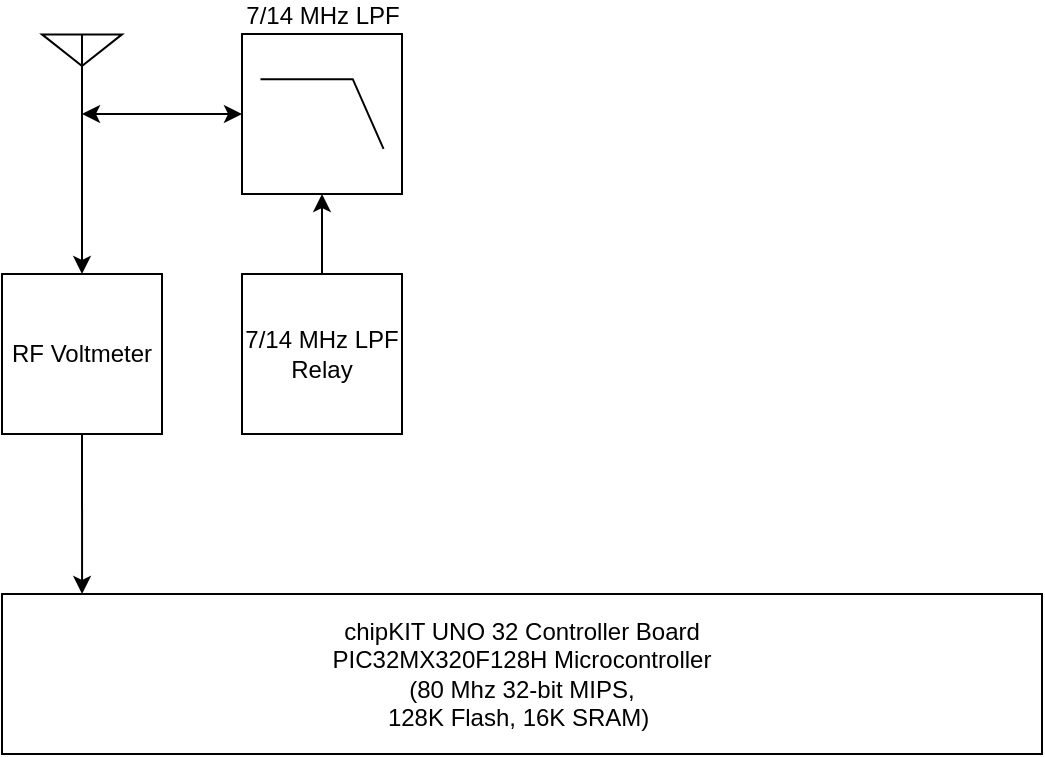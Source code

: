 <mxfile version="14.6.3" type="github">
  <diagram id="lwmpdMCQCdkWiJBuIXJP" name="Page-1">
    <mxGraphModel dx="744" dy="422" grid="1" gridSize="10" guides="1" tooltips="1" connect="1" arrows="1" fold="1" page="1" pageScale="1" pageWidth="1100" pageHeight="850" math="0" shadow="0">
      <root>
        <mxCell id="0" />
        <mxCell id="1" parent="0" />
        <mxCell id="XAT848HMKwNp6zP7uulu-6" style="edgeStyle=orthogonalEdgeStyle;rounded=0;orthogonalLoop=1;jettySize=auto;html=1;exitX=0.5;exitY=1;exitDx=0;exitDy=0;exitPerimeter=0;entryX=0;entryY=0.5;entryDx=0;entryDy=0;entryPerimeter=0;startArrow=classic;startFill=1;" parent="1" source="XAT848HMKwNp6zP7uulu-4" target="XAT848HMKwNp6zP7uulu-5" edge="1">
          <mxGeometry relative="1" as="geometry">
            <Array as="points">
              <mxPoint x="120" y="200" />
              <mxPoint x="120" y="200" />
            </Array>
          </mxGeometry>
        </mxCell>
        <mxCell id="XAT848HMKwNp6zP7uulu-10" style="edgeStyle=orthogonalEdgeStyle;rounded=0;orthogonalLoop=1;jettySize=auto;html=1;exitX=0.5;exitY=1;exitDx=0;exitDy=0;exitPerimeter=0;entryX=0.5;entryY=0;entryDx=0;entryDy=0;startArrow=none;startFill=0;" parent="1" source="XAT848HMKwNp6zP7uulu-4" target="XAT848HMKwNp6zP7uulu-9" edge="1">
          <mxGeometry relative="1" as="geometry" />
        </mxCell>
        <mxCell id="XAT848HMKwNp6zP7uulu-4" value="" style="verticalLabelPosition=bottom;shadow=0;dashed=0;align=center;html=1;verticalAlign=top;shape=mxgraph.electrical.radio.aerial_-_antenna_2;" parent="1" vertex="1">
          <mxGeometry x="60" y="160" width="40" height="40" as="geometry" />
        </mxCell>
        <mxCell id="XAT848HMKwNp6zP7uulu-5" value="7/14 MHz LPF" style="verticalLabelPosition=top;shadow=0;dashed=0;align=center;html=1;verticalAlign=bottom;shape=mxgraph.electrical.logic_gates.lowpass_filter;labelPosition=center;" parent="1" vertex="1">
          <mxGeometry x="160" y="160" width="80" height="80" as="geometry" />
        </mxCell>
        <mxCell id="XAT848HMKwNp6zP7uulu-8" style="edgeStyle=orthogonalEdgeStyle;rounded=0;orthogonalLoop=1;jettySize=auto;html=1;exitX=0.5;exitY=0;exitDx=0;exitDy=0;entryX=0.5;entryY=1;entryDx=0;entryDy=0;entryPerimeter=0;startArrow=none;startFill=0;" parent="1" source="XAT848HMKwNp6zP7uulu-7" target="XAT848HMKwNp6zP7uulu-5" edge="1">
          <mxGeometry relative="1" as="geometry" />
        </mxCell>
        <mxCell id="XAT848HMKwNp6zP7uulu-7" value="7/14 MHz LPF&lt;br&gt;Relay" style="rounded=0;whiteSpace=wrap;html=1;" parent="1" vertex="1">
          <mxGeometry x="160" y="280" width="80" height="80" as="geometry" />
        </mxCell>
        <mxCell id="F5wr1Wprie8iEJpr7TkK-1" style="edgeStyle=orthogonalEdgeStyle;rounded=0;orthogonalLoop=1;jettySize=auto;html=1;exitX=0.5;exitY=1;exitDx=0;exitDy=0;entryX=0.077;entryY=0;entryDx=0;entryDy=0;entryPerimeter=0;startArrow=none;startFill=0;" edge="1" parent="1" source="XAT848HMKwNp6zP7uulu-9" target="lkbsZ71UeJXOmE8CEtJe-1">
          <mxGeometry relative="1" as="geometry" />
        </mxCell>
        <mxCell id="XAT848HMKwNp6zP7uulu-9" value="RF Voltmeter" style="rounded=0;whiteSpace=wrap;html=1;" parent="1" vertex="1">
          <mxGeometry x="40" y="280" width="80" height="80" as="geometry" />
        </mxCell>
        <mxCell id="lkbsZ71UeJXOmE8CEtJe-1" value="chipKIT UNO 32 Controller Board&lt;br&gt;PIC32MX320F128H Microcontroller&lt;br&gt;(80 Mhz 32-bit MIPS,&lt;br/&gt;128K Flash, 16K SRAM)&amp;nbsp;" style="rounded=0;whiteSpace=wrap;html=1;" parent="1" vertex="1">
          <mxGeometry x="40" y="440" width="520" height="80" as="geometry" />
        </mxCell>
      </root>
    </mxGraphModel>
  </diagram>
</mxfile>
